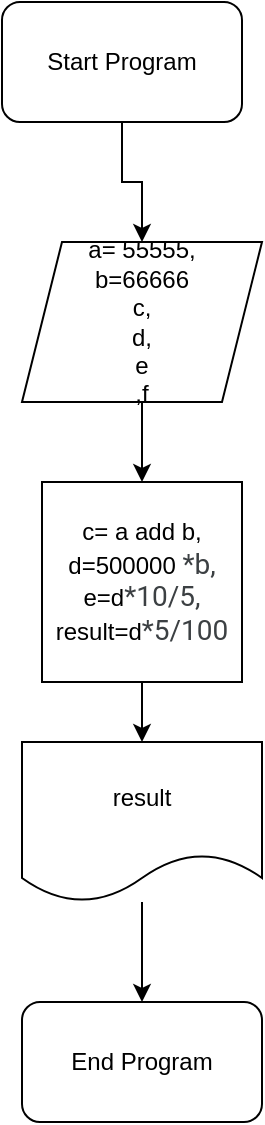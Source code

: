 <mxfile version="14.9.8" type="device"><diagram id="kIbvK2aCti__jqeNWa7l" name="Page-1"><mxGraphModel dx="1062" dy="543" grid="1" gridSize="10" guides="1" tooltips="1" connect="1" arrows="1" fold="1" page="1" pageScale="1" pageWidth="827" pageHeight="1169" math="0" shadow="0"><root><mxCell id="0"/><mxCell id="1" parent="0"/><mxCell id="Zn1MiYWGBDgcreqNhD6x-8" value="" style="edgeStyle=orthogonalEdgeStyle;rounded=0;orthogonalLoop=1;jettySize=auto;html=1;" edge="1" parent="1" source="Zn1MiYWGBDgcreqNhD6x-1" target="Zn1MiYWGBDgcreqNhD6x-3"><mxGeometry relative="1" as="geometry"/></mxCell><mxCell id="Zn1MiYWGBDgcreqNhD6x-1" value="Start Program" style="rounded=1;whiteSpace=wrap;html=1;" vertex="1" parent="1"><mxGeometry x="230" y="40" width="120" height="60" as="geometry"/></mxCell><mxCell id="Zn1MiYWGBDgcreqNhD6x-2" value="End Program" style="rounded=1;whiteSpace=wrap;html=1;" vertex="1" parent="1"><mxGeometry x="240" y="540" width="120" height="60" as="geometry"/></mxCell><mxCell id="Zn1MiYWGBDgcreqNhD6x-9" value="" style="edgeStyle=orthogonalEdgeStyle;rounded=0;orthogonalLoop=1;jettySize=auto;html=1;" edge="1" parent="1" source="Zn1MiYWGBDgcreqNhD6x-3" target="Zn1MiYWGBDgcreqNhD6x-4"><mxGeometry relative="1" as="geometry"/></mxCell><mxCell id="Zn1MiYWGBDgcreqNhD6x-3" value="a= 55555,&lt;br&gt;b=66666&lt;br&gt;c,&lt;br&gt;d,&lt;br&gt;e&lt;br&gt;,f&lt;br&gt;" style="shape=parallelogram;perimeter=parallelogramPerimeter;whiteSpace=wrap;html=1;fixedSize=1;" vertex="1" parent="1"><mxGeometry x="240" y="160" width="120" height="80" as="geometry"/></mxCell><mxCell id="Zn1MiYWGBDgcreqNhD6x-7" value="" style="edgeStyle=orthogonalEdgeStyle;rounded=0;orthogonalLoop=1;jettySize=auto;html=1;" edge="1" parent="1" source="Zn1MiYWGBDgcreqNhD6x-4" target="Zn1MiYWGBDgcreqNhD6x-5"><mxGeometry relative="1" as="geometry"/></mxCell><mxCell id="Zn1MiYWGBDgcreqNhD6x-4" value="c= a add b,&lt;br&gt;d=500000&amp;nbsp;&lt;span style=&quot;color: rgb(60 , 64 , 67) ; font-family: &amp;#34;roboto&amp;#34; , &amp;#34;helvetica neue&amp;#34; , &amp;#34;helvetica&amp;#34; , sans-serif ; font-size: 14px ; text-align: left ; background-color: rgb(255 , 255 , 255)&quot;&gt;*b,&lt;br&gt;&lt;/span&gt;e=d&lt;span style=&quot;color: rgb(60 , 64 , 67) ; font-family: &amp;#34;roboto&amp;#34; , &amp;#34;helvetica neue&amp;#34; , &amp;#34;helvetica&amp;#34; , sans-serif ; font-size: 14px ; text-align: left ; background-color: rgb(255 , 255 , 255)&quot;&gt;*10/5,&lt;br&gt;&lt;/span&gt;result=d&lt;span style=&quot;color: rgb(60 , 64 , 67) ; font-family: &amp;#34;roboto&amp;#34; , &amp;#34;helvetica neue&amp;#34; , &amp;#34;helvetica&amp;#34; , sans-serif ; font-size: 14px ; text-align: left ; background-color: rgb(255 , 255 , 255)&quot;&gt;*5/100&lt;/span&gt;" style="whiteSpace=wrap;html=1;aspect=fixed;" vertex="1" parent="1"><mxGeometry x="250" y="280" width="100" height="100" as="geometry"/></mxCell><mxCell id="Zn1MiYWGBDgcreqNhD6x-6" value="" style="edgeStyle=orthogonalEdgeStyle;rounded=0;orthogonalLoop=1;jettySize=auto;html=1;" edge="1" parent="1" source="Zn1MiYWGBDgcreqNhD6x-5" target="Zn1MiYWGBDgcreqNhD6x-2"><mxGeometry relative="1" as="geometry"/></mxCell><mxCell id="Zn1MiYWGBDgcreqNhD6x-5" value="result" style="shape=document;whiteSpace=wrap;html=1;boundedLbl=1;" vertex="1" parent="1"><mxGeometry x="240" y="410" width="120" height="80" as="geometry"/></mxCell></root></mxGraphModel></diagram></mxfile>